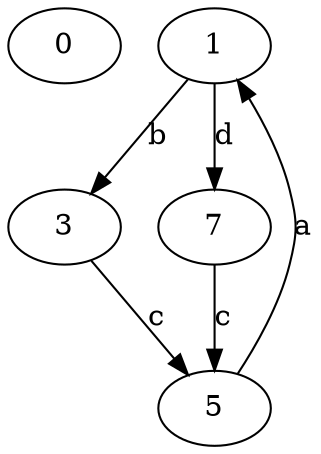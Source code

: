 strict digraph  {
0;
1;
3;
5;
7;
1 -> 3  [label=b];
1 -> 7  [label=d];
3 -> 5  [label=c];
5 -> 1  [label=a];
7 -> 5  [label=c];
}
